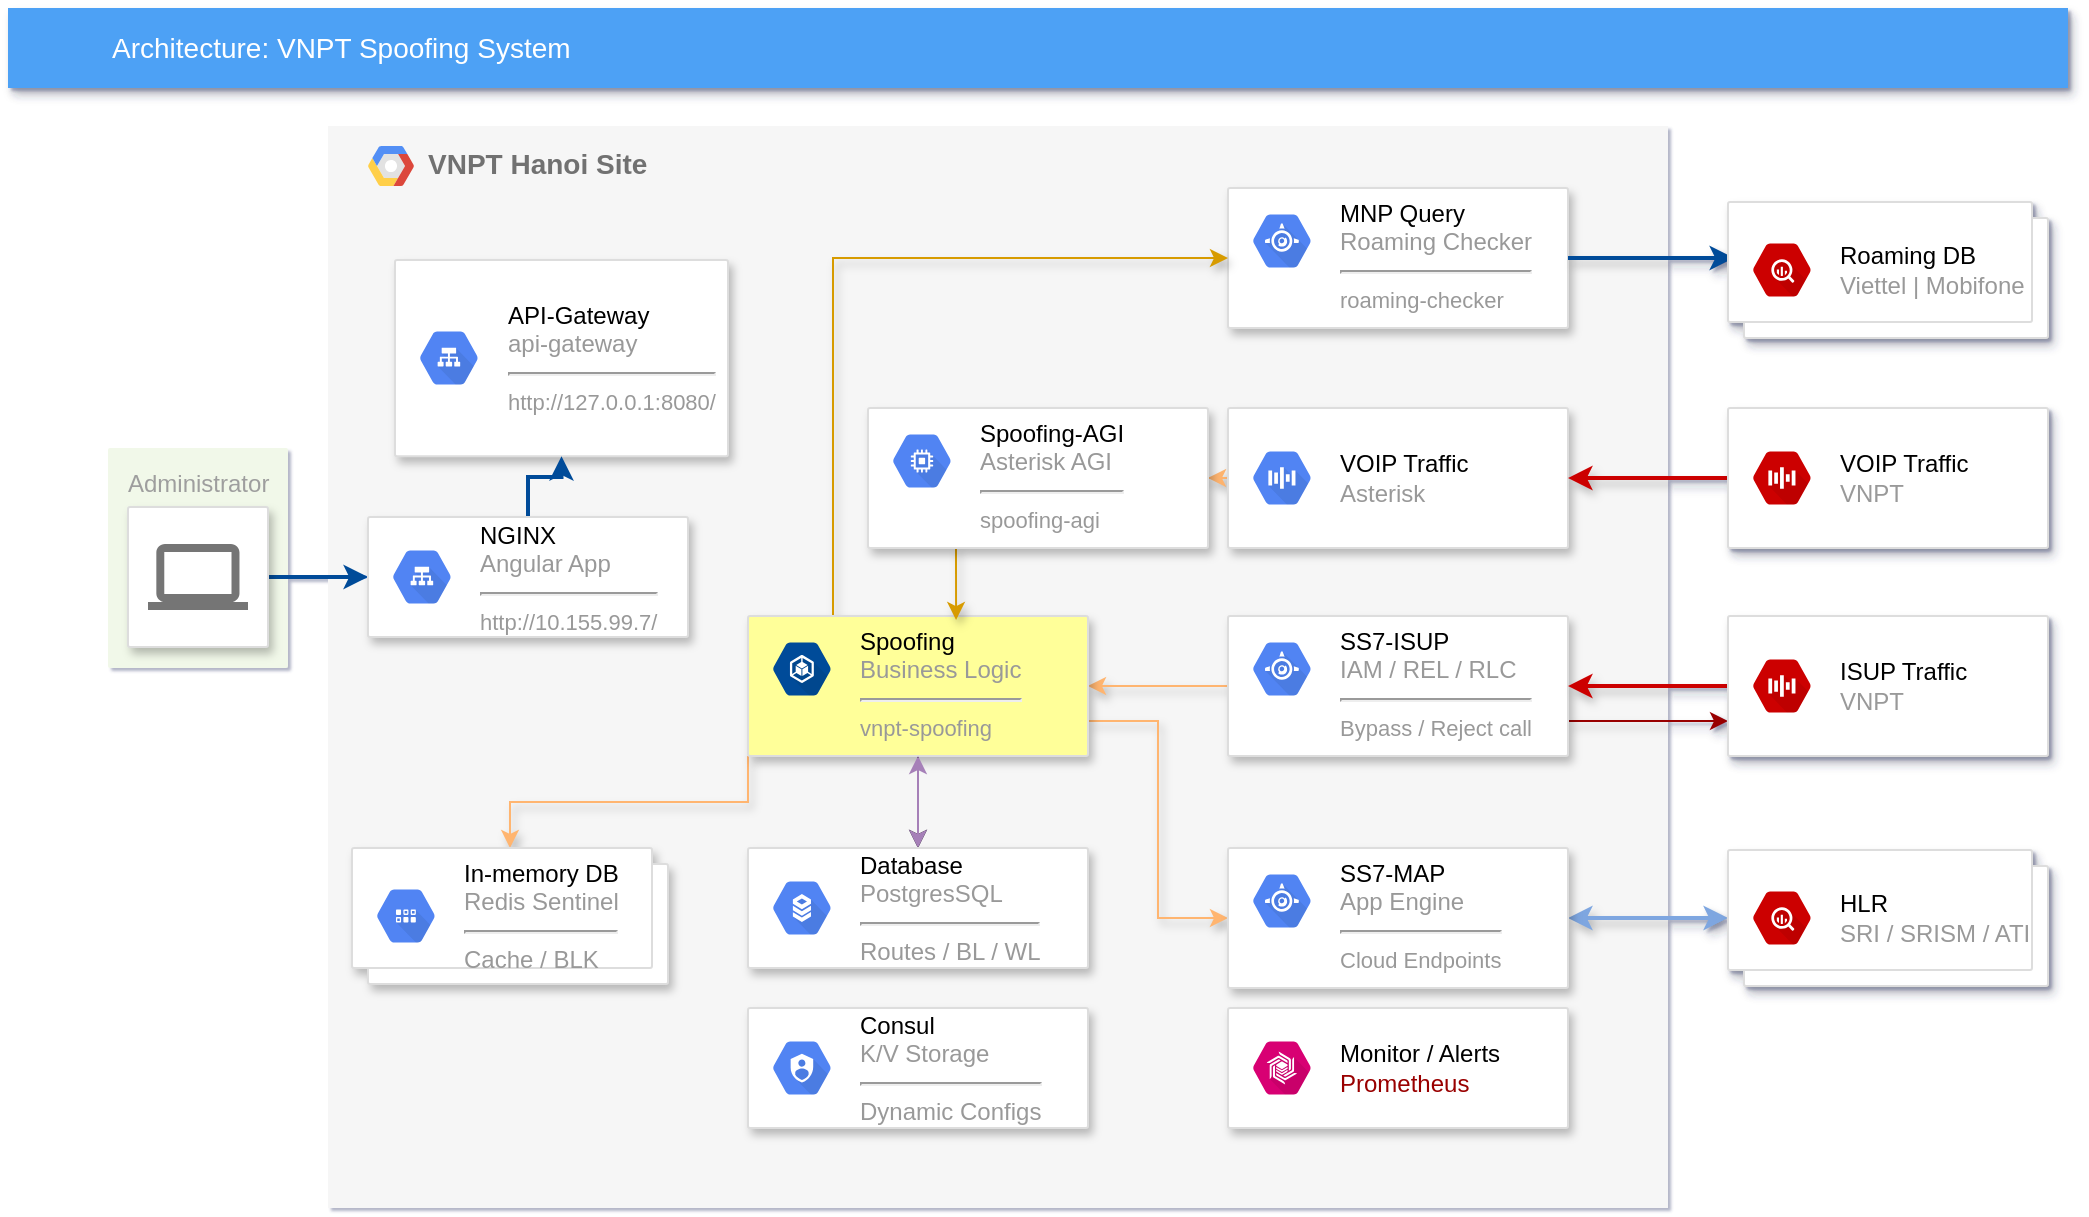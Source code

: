 <mxfile version="14.7.6" type="device"><diagram id="f106602c-feb2-e66a-4537-3a34d633f6aa" name="Page-1"><mxGraphModel dx="1350" dy="742" grid="1" gridSize="10" guides="1" tooltips="1" connect="1" arrows="1" fold="1" page="1" pageScale="1" pageWidth="1169" pageHeight="827" background="none" math="0" shadow="1"><root><mxCell id="0"/><mxCell id="1" parent="0"/><mxCell id="14" value="&lt;b&gt;VNPT Hanoi Site&lt;/b&gt;" style="fillColor=#F6F6F6;strokeColor=none;shadow=0;gradientColor=none;fontSize=14;align=left;spacing=10;fontColor=#717171;9E9E9E;verticalAlign=top;spacingTop=-4;fontStyle=0;spacingLeft=40;html=1;" parent="1" vertex="1"><mxGeometry x="420" y="99" width="670" height="541" as="geometry"/></mxCell><mxCell id="15" value="" style="shape=mxgraph.gcp2.google_cloud_platform;fillColor=#F6F6F6;strokeColor=none;shadow=0;gradientColor=none;" parent="14" vertex="1"><mxGeometry width="23" height="20" relative="1" as="geometry"><mxPoint x="20" y="10" as="offset"/></mxGeometry></mxCell><mxCell id="68qbUnbDpfLJYqoVoZtp-1029" value="" style="strokeColor=#dddddd;fillColor=#ffffff;shadow=1;strokeWidth=1;rounded=1;absoluteArcSize=1;arcSize=2;fontSize=11;fontColor=#9E9E9E;align=center;html=1;" vertex="1" parent="14"><mxGeometry x="33.5" y="67.01" width="166.5" height="98.07" as="geometry"/></mxCell><mxCell id="68qbUnbDpfLJYqoVoZtp-1030" value="&lt;font color=&quot;#000000&quot;&gt;API-Gateway&lt;/font&gt;&lt;br&gt;api-gateway&lt;hr&gt;&lt;span style=&quot;font-size: 11px&quot;&gt;http://127.0.0.1:8080/&lt;/span&gt;" style="dashed=0;connectable=0;html=1;fillColor=#5184F3;strokeColor=none;shape=mxgraph.gcp2.hexIcon;prIcon=cloud_load_balancing;part=1;labelPosition=right;verticalLabelPosition=middle;align=left;verticalAlign=middle;spacingLeft=5;fontColor=#999999;fontSize=12;" vertex="1" parent="68qbUnbDpfLJYqoVoZtp-1029"><mxGeometry y="0.5" width="44" height="39" relative="1" as="geometry"><mxPoint x="5" y="-19.5" as="offset"/></mxGeometry></mxCell><mxCell id="68qbUnbDpfLJYqoVoZtp-1018" value="" style="strokeColor=#dddddd;fillColor=#ffffff;shadow=1;strokeWidth=1;rounded=1;absoluteArcSize=1;arcSize=2;fontSize=11;fontColor=#9E9E9E;align=center;html=1;" vertex="1" parent="14"><mxGeometry x="450" y="31" width="170" height="70" as="geometry"/></mxCell><mxCell id="68qbUnbDpfLJYqoVoZtp-1019" value="&lt;font color=&quot;#000000&quot;&gt;MNP Query&lt;/font&gt;&lt;br&gt;Roaming Checker&lt;hr&gt;&lt;span style=&quot;font-size: 11px&quot;&gt;roaming-checker&lt;/span&gt;" style="dashed=0;connectable=0;html=1;fillColor=#5184F3;strokeColor=none;shape=mxgraph.gcp2.hexIcon;prIcon=app_engine;part=1;labelPosition=right;verticalLabelPosition=middle;align=left;verticalAlign=top;spacingLeft=5;fontColor=#999999;fontSize=12;spacingTop=-8;" vertex="1" parent="68qbUnbDpfLJYqoVoZtp-1018"><mxGeometry width="44" height="39" relative="1" as="geometry"><mxPoint x="5" y="7" as="offset"/></mxGeometry></mxCell><mxCell id="997" value="Administrator" style="rounded=1;absoluteArcSize=1;arcSize=2;html=1;strokeColor=none;gradientColor=none;shadow=0;dashed=0;fontSize=12;fontColor=#9E9E9E;align=left;verticalAlign=top;spacing=10;spacingTop=-4;fillColor=#F1F8E9;" parent="1" vertex="1"><mxGeometry x="310" y="260" width="90" height="110" as="geometry"/></mxCell><mxCell id="818" value="Architecture: VNPT Spoofing System" style="fillColor=#4DA1F5;strokeColor=none;shadow=1;gradientColor=none;fontSize=14;align=left;spacingLeft=50;fontColor=#ffffff;html=1;" parent="1" vertex="1"><mxGeometry x="260" y="40" width="1030" height="40" as="geometry"/></mxCell><mxCell id="998" style="edgeStyle=elbowEdgeStyle;rounded=0;elbow=vertical;html=1;labelBackgroundColor=none;startFill=1;startSize=4;endArrow=blockThin;endFill=1;endSize=4;jettySize=auto;orthogonalLoop=1;strokeColor=#4284F3;strokeWidth=2;fontSize=12;fontColor=#000000;align=left;dashed=0;" parent="1" source="997" target="989" edge="1"><mxGeometry relative="1" as="geometry"/></mxCell><mxCell id="68qbUnbDpfLJYqoVoZtp-1033" value="" style="edgeStyle=orthogonalEdgeStyle;rounded=0;orthogonalLoop=1;jettySize=auto;html=1;startArrow=none;startFill=0;strokeWidth=2;strokeColor=#004C99;" edge="1" parent="1" source="987" target="989"><mxGeometry relative="1" as="geometry"/></mxCell><mxCell id="987" value="" style="strokeColor=#dddddd;fillColor=#ffffff;shadow=1;strokeWidth=1;rounded=1;absoluteArcSize=1;arcSize=2;labelPosition=center;verticalLabelPosition=middle;align=center;verticalAlign=bottom;spacingLeft=0;fontColor=#999999;fontSize=12;whiteSpace=wrap;spacingBottom=2;html=1;" parent="1" vertex="1"><mxGeometry x="320" y="289.5" width="70" height="70" as="geometry"/></mxCell><mxCell id="988" value="" style="dashed=0;connectable=0;html=1;fillColor=#757575;strokeColor=none;shape=mxgraph.gcp2.laptop;part=1;" parent="987" vertex="1"><mxGeometry x="0.5" width="50" height="33" relative="1" as="geometry"><mxPoint x="-25" y="18.5" as="offset"/></mxGeometry></mxCell><mxCell id="68qbUnbDpfLJYqoVoZtp-1032" style="edgeStyle=orthogonalEdgeStyle;rounded=0;orthogonalLoop=1;jettySize=auto;html=1;exitX=0.5;exitY=0;exitDx=0;exitDy=0;startArrow=none;startFill=0;strokeWidth=2;strokeColor=#004C99;" edge="1" parent="1" source="989" target="68qbUnbDpfLJYqoVoZtp-1029"><mxGeometry relative="1" as="geometry"/></mxCell><mxCell id="989" value="" style="strokeColor=#dddddd;fillColor=#ffffff;shadow=1;strokeWidth=1;rounded=1;absoluteArcSize=1;arcSize=2;fontSize=11;fontColor=#9E9E9E;align=center;html=1;" parent="1" vertex="1"><mxGeometry x="440" y="294.5" width="160" height="60" as="geometry"/></mxCell><mxCell id="990" value="&lt;font color=&quot;#000000&quot;&gt;NGINX&lt;/font&gt;&lt;br&gt;Angular App&lt;hr&gt;&lt;span style=&quot;font-size: 11px&quot;&gt;http://10.155.99.7/&lt;/span&gt;" style="dashed=0;connectable=0;html=1;fillColor=#5184F3;strokeColor=none;shape=mxgraph.gcp2.hexIcon;prIcon=cloud_load_balancing;part=1;labelPosition=right;verticalLabelPosition=middle;align=left;verticalAlign=middle;spacingLeft=5;fontColor=#999999;fontSize=12;" parent="989" vertex="1"><mxGeometry y="0.5" width="44" height="39" relative="1" as="geometry"><mxPoint x="5" y="-19.5" as="offset"/></mxGeometry></mxCell><mxCell id="68qbUnbDpfLJYqoVoZtp-1054" style="edgeStyle=orthogonalEdgeStyle;rounded=0;sketch=0;orthogonalLoop=1;jettySize=auto;html=1;exitX=0;exitY=0.5;exitDx=0;exitDy=0;entryX=1;entryY=0.5;entryDx=0;entryDy=0;shadow=1;startArrow=none;startFill=0;strokeColor=#FFB570;strokeWidth=1;" edge="1" parent="1" source="991" target="995"><mxGeometry relative="1" as="geometry"/></mxCell><mxCell id="68qbUnbDpfLJYqoVoZtp-1055" style="edgeStyle=orthogonalEdgeStyle;rounded=0;sketch=0;orthogonalLoop=1;jettySize=auto;html=1;exitX=1;exitY=0.75;exitDx=0;exitDy=0;entryX=0;entryY=0.75;entryDx=0;entryDy=0;shadow=1;startArrow=none;startFill=0;strokeWidth=1;strokeColor=#990000;" edge="1" parent="1" source="991" target="68qbUnbDpfLJYqoVoZtp-1015"><mxGeometry relative="1" as="geometry"/></mxCell><mxCell id="991" value="" style="strokeColor=#dddddd;fillColor=#ffffff;shadow=1;strokeWidth=1;rounded=1;absoluteArcSize=1;arcSize=2;fontSize=11;fontColor=#9E9E9E;align=center;html=1;" parent="1" vertex="1"><mxGeometry x="870" y="344" width="170" height="70" as="geometry"/></mxCell><mxCell id="992" value="&lt;font color=&quot;#000000&quot;&gt;SS7-ISUP&lt;/font&gt;&lt;br&gt;IAM / REL / RLC&lt;hr&gt;&lt;span style=&quot;font-size: 11px&quot;&gt;Bypass / Reject call&lt;/span&gt;" style="dashed=0;connectable=0;html=1;fillColor=#5184F3;strokeColor=none;shape=mxgraph.gcp2.hexIcon;prIcon=app_engine;part=1;labelPosition=right;verticalLabelPosition=middle;align=left;verticalAlign=top;spacingLeft=5;fontColor=#999999;fontSize=12;spacingTop=-8;" parent="991" vertex="1"><mxGeometry width="44" height="39" relative="1" as="geometry"><mxPoint x="5" y="7" as="offset"/></mxGeometry></mxCell><mxCell id="68qbUnbDpfLJYqoVoZtp-1024" style="edgeStyle=orthogonalEdgeStyle;rounded=0;orthogonalLoop=1;jettySize=auto;html=1;exitX=0.5;exitY=1;exitDx=0;exitDy=0;entryX=0.5;entryY=0;entryDx=0;entryDy=0;" edge="1" parent="1" source="995" target="68qbUnbDpfLJYqoVoZtp-1001"><mxGeometry relative="1" as="geometry"/></mxCell><mxCell id="68qbUnbDpfLJYqoVoZtp-1052" style="edgeStyle=orthogonalEdgeStyle;rounded=0;sketch=0;orthogonalLoop=1;jettySize=auto;html=1;exitX=0;exitY=1;exitDx=0;exitDy=0;shadow=1;startArrow=none;startFill=0;strokeColor=#FFB570;strokeWidth=1;" edge="1" parent="1" source="995" target="68qbUnbDpfLJYqoVoZtp-1022"><mxGeometry relative="1" as="geometry"/></mxCell><mxCell id="68qbUnbDpfLJYqoVoZtp-1053" style="edgeStyle=orthogonalEdgeStyle;rounded=0;sketch=0;orthogonalLoop=1;jettySize=auto;html=1;exitX=1;exitY=0.75;exitDx=0;exitDy=0;entryX=0;entryY=0.5;entryDx=0;entryDy=0;shadow=1;startArrow=none;startFill=0;strokeColor=#FFB570;strokeWidth=1;" edge="1" parent="1" source="995" target="68qbUnbDpfLJYqoVoZtp-1011"><mxGeometry relative="1" as="geometry"/></mxCell><mxCell id="68qbUnbDpfLJYqoVoZtp-1058" style="edgeStyle=orthogonalEdgeStyle;rounded=0;sketch=0;orthogonalLoop=1;jettySize=auto;html=1;exitX=0.25;exitY=0;exitDx=0;exitDy=0;entryX=0;entryY=0.5;entryDx=0;entryDy=0;shadow=1;startArrow=none;startFill=0;strokeColor=#d79b00;strokeWidth=1;fillColor=#ffe6cc;" edge="1" parent="1" source="995" target="68qbUnbDpfLJYqoVoZtp-1018"><mxGeometry relative="1" as="geometry"/></mxCell><mxCell id="995" value="" style="strokeColor=#dddddd;shadow=1;strokeWidth=1;rounded=1;absoluteArcSize=1;arcSize=2;fontSize=11;fontColor=#9E9E9E;align=center;html=1;fillColor=#FFFF99;" parent="1" vertex="1"><mxGeometry x="630" y="344" width="170" height="70" as="geometry"/></mxCell><mxCell id="996" value="&lt;font color=&quot;#000000&quot;&gt;Spoofing&lt;/font&gt;&lt;br&gt;Business Logic&lt;hr&gt;&lt;font style=&quot;font-size: 11px&quot;&gt;vnpt-spoofing&lt;/font&gt;" style="dashed=0;connectable=0;html=1;strokeColor=none;shape=mxgraph.gcp2.hexIcon;prIcon=container_engine;part=1;labelPosition=right;verticalLabelPosition=middle;align=left;verticalAlign=top;spacingLeft=5;fontColor=#999999;fontSize=12;spacingTop=-8;fillColor=#004C99;" parent="995" vertex="1"><mxGeometry width="44" height="39" relative="1" as="geometry"><mxPoint x="5" y="7" as="offset"/></mxGeometry></mxCell><mxCell id="68qbUnbDpfLJYqoVoZtp-1025" value="" style="edgeStyle=orthogonalEdgeStyle;rounded=0;orthogonalLoop=1;jettySize=auto;html=1;startArrow=classic;startFill=1;strokeColor=#A680B8;" edge="1" parent="1" source="68qbUnbDpfLJYqoVoZtp-1001" target="995"><mxGeometry relative="1" as="geometry"/></mxCell><mxCell id="68qbUnbDpfLJYqoVoZtp-1001" value="" style="strokeColor=#dddddd;shadow=1;strokeWidth=1;rounded=1;absoluteArcSize=1;arcSize=2;" vertex="1" parent="1"><mxGeometry x="630" y="460" width="170" height="60" as="geometry"/></mxCell><mxCell id="68qbUnbDpfLJYqoVoZtp-1002" value="&lt;font color=&quot;#000000&quot;&gt;Database&lt;/font&gt;&lt;br&gt;PostgresSQL&lt;br&gt;&lt;hr&gt;Routes / BL / WL" style="dashed=0;connectable=0;html=1;fillColor=#5184F3;strokeColor=none;shape=mxgraph.gcp2.hexIcon;prIcon=cloud_sql;part=1;labelPosition=right;verticalLabelPosition=middle;align=left;verticalAlign=middle;spacingLeft=5;fontColor=#999999;fontSize=12;" vertex="1" parent="68qbUnbDpfLJYqoVoZtp-1001"><mxGeometry y="0.5" width="44" height="39" relative="1" as="geometry"><mxPoint x="5" y="-19.5" as="offset"/></mxGeometry></mxCell><mxCell id="68qbUnbDpfLJYqoVoZtp-1003" value="" style="strokeColor=#dddddd;shadow=1;strokeWidth=1;rounded=1;absoluteArcSize=1;arcSize=2;" vertex="1" parent="1"><mxGeometry x="630" y="540" width="170" height="60" as="geometry"/></mxCell><mxCell id="68qbUnbDpfLJYqoVoZtp-1004" value="&lt;font color=&quot;#000000&quot;&gt;Consul&lt;/font&gt;&lt;br&gt;K/V Storage&lt;br&gt;&lt;hr&gt;Dynamic Configs" style="dashed=0;connectable=0;html=1;fillColor=#5184F3;strokeColor=none;shape=mxgraph.gcp2.hexIcon;prIcon=cloud_iam;part=1;labelPosition=right;verticalLabelPosition=middle;align=left;verticalAlign=middle;spacingLeft=5;fontColor=#999999;fontSize=12;" vertex="1" parent="68qbUnbDpfLJYqoVoZtp-1003"><mxGeometry y="0.5" width="44" height="39" relative="1" as="geometry"><mxPoint x="5" y="-19.5" as="offset"/></mxGeometry></mxCell><mxCell id="68qbUnbDpfLJYqoVoZtp-1010" style="edgeStyle=orthogonalEdgeStyle;rounded=0;orthogonalLoop=1;jettySize=auto;html=1;exitX=0;exitY=0.5;exitDx=0;exitDy=0;shadow=1;strokeColor=#FFB570;strokeWidth=1;startFill=0;sketch=0;" edge="1" parent="1" source="68qbUnbDpfLJYqoVoZtp-1008" target="993"><mxGeometry relative="1" as="geometry"/></mxCell><mxCell id="68qbUnbDpfLJYqoVoZtp-1008" value="" style="strokeColor=#dddddd;shadow=1;strokeWidth=1;rounded=1;absoluteArcSize=1;arcSize=2;" vertex="1" parent="1"><mxGeometry x="870" y="240" width="170" height="70" as="geometry"/></mxCell><mxCell id="68qbUnbDpfLJYqoVoZtp-1009" value="&lt;font color=&quot;#000000&quot;&gt;VOIP Traffic&lt;/font&gt;&lt;br&gt;Asterisk" style="dashed=0;connectable=0;html=1;fillColor=#5184F3;strokeColor=none;shape=mxgraph.gcp2.hexIcon;prIcon=cloud_speech_api;part=1;labelPosition=right;verticalLabelPosition=middle;align=left;verticalAlign=middle;spacingLeft=5;fontColor=#999999;fontSize=12;" vertex="1" parent="68qbUnbDpfLJYqoVoZtp-1008"><mxGeometry y="0.5" width="44" height="39" relative="1" as="geometry"><mxPoint x="5" y="-19.5" as="offset"/></mxGeometry></mxCell><mxCell id="68qbUnbDpfLJYqoVoZtp-1047" style="edgeStyle=orthogonalEdgeStyle;rounded=0;orthogonalLoop=1;jettySize=auto;html=1;exitX=1;exitY=0.5;exitDx=0;exitDy=0;entryX=0;entryY=0.5;entryDx=0;entryDy=0;shadow=1;startArrow=classic;startFill=1;strokeWidth=2;strokeColor=#7EA6E0;" edge="1" parent="1" source="68qbUnbDpfLJYqoVoZtp-1011" target="68qbUnbDpfLJYqoVoZtp-1045"><mxGeometry relative="1" as="geometry"/></mxCell><mxCell id="68qbUnbDpfLJYqoVoZtp-1011" value="" style="strokeColor=#dddddd;fillColor=#ffffff;shadow=1;strokeWidth=1;rounded=1;absoluteArcSize=1;arcSize=2;fontSize=11;fontColor=#9E9E9E;align=center;html=1;" vertex="1" parent="1"><mxGeometry x="870" y="460" width="170" height="70" as="geometry"/></mxCell><mxCell id="68qbUnbDpfLJYqoVoZtp-1012" value="&lt;font color=&quot;#000000&quot;&gt;SS7-MAP&lt;/font&gt;&lt;br&gt;App Engine&lt;hr&gt;&lt;font style=&quot;font-size: 11px&quot;&gt;Cloud Endpoints&lt;/font&gt;" style="dashed=0;connectable=0;html=1;fillColor=#5184F3;strokeColor=none;shape=mxgraph.gcp2.hexIcon;prIcon=app_engine;part=1;labelPosition=right;verticalLabelPosition=middle;align=left;verticalAlign=top;spacingLeft=5;fontColor=#999999;fontSize=12;spacingTop=-8;" vertex="1" parent="68qbUnbDpfLJYqoVoZtp-1011"><mxGeometry width="44" height="39" relative="1" as="geometry"><mxPoint x="5" y="7" as="offset"/></mxGeometry></mxCell><mxCell id="68qbUnbDpfLJYqoVoZtp-1017" style="edgeStyle=orthogonalEdgeStyle;rounded=0;orthogonalLoop=1;jettySize=auto;html=1;exitX=0;exitY=0.5;exitDx=0;exitDy=0;entryX=1;entryY=0.5;entryDx=0;entryDy=0;strokeColor=#CC0000;shadow=1;strokeWidth=2;startFill=0;" edge="1" parent="1" source="68qbUnbDpfLJYqoVoZtp-1015" target="991"><mxGeometry relative="1" as="geometry"/></mxCell><mxCell id="68qbUnbDpfLJYqoVoZtp-1015" value="" style="strokeColor=#dddddd;shadow=1;strokeWidth=1;rounded=1;absoluteArcSize=1;arcSize=2;" vertex="1" parent="1"><mxGeometry x="1120" y="344" width="160" height="70" as="geometry"/></mxCell><mxCell id="68qbUnbDpfLJYqoVoZtp-1016" value="&lt;font color=&quot;#000000&quot;&gt;ISUP Traffic&lt;/font&gt;&lt;br&gt;VNPT" style="dashed=0;connectable=0;html=1;strokeColor=none;shape=mxgraph.gcp2.hexIcon;prIcon=cloud_speech_api;part=1;labelPosition=right;verticalLabelPosition=middle;align=left;verticalAlign=middle;spacingLeft=5;fontColor=#999999;fontSize=12;fillColor=#CC0000;" vertex="1" parent="68qbUnbDpfLJYqoVoZtp-1015"><mxGeometry y="0.5" width="44" height="39" relative="1" as="geometry"><mxPoint x="5" y="-19.5" as="offset"/></mxGeometry></mxCell><mxCell id="68qbUnbDpfLJYqoVoZtp-1039" style="edgeStyle=orthogonalEdgeStyle;rounded=0;orthogonalLoop=1;jettySize=auto;html=1;exitX=1;exitY=0.5;exitDx=0;exitDy=0;entryX=0.019;entryY=0.412;entryDx=0;entryDy=0;entryPerimeter=0;startArrow=none;startFill=0;strokeWidth=2;shadow=1;strokeColor=#004C99;" edge="1" parent="1" source="68qbUnbDpfLJYqoVoZtp-1018" target="68qbUnbDpfLJYqoVoZtp-1037"><mxGeometry relative="1" as="geometry"/></mxCell><mxCell id="68qbUnbDpfLJYqoVoZtp-1022" value="" style="shape=mxgraph.gcp2.doubleRect;strokeColor=#dddddd;shadow=1;strokeWidth=1;" vertex="1" parent="1"><mxGeometry x="432" y="460" width="158" height="68" as="geometry"/></mxCell><mxCell id="68qbUnbDpfLJYqoVoZtp-1023" value="&lt;font color=&quot;#000000&quot;&gt;In-memory DB&lt;/font&gt;&lt;br&gt;Redis Sentinel&lt;br&gt;&lt;hr&gt;Cache / BLK" style="dashed=0;connectable=0;html=1;fillColor=#5184F3;strokeColor=none;shape=mxgraph.gcp2.hexIcon;prIcon=cloud_datastore;part=1;labelPosition=right;verticalLabelPosition=middle;align=left;verticalAlign=middle;spacingLeft=5;fontColor=#999999;fontSize=12;" vertex="1" parent="68qbUnbDpfLJYqoVoZtp-1022"><mxGeometry y="0.5" width="44" height="39" relative="1" as="geometry"><mxPoint x="5" y="-19.5" as="offset"/></mxGeometry></mxCell><mxCell id="68qbUnbDpfLJYqoVoZtp-1037" value="" style="shape=mxgraph.gcp2.doubleRect;strokeColor=#dddddd;shadow=1;strokeWidth=1;" vertex="1" parent="1"><mxGeometry x="1120" y="137" width="160" height="68" as="geometry"/></mxCell><mxCell id="68qbUnbDpfLJYqoVoZtp-1038" value="&lt;font color=&quot;#000000&quot;&gt;Roaming DB&lt;/font&gt;&lt;br&gt;Viettel | Mobifone" style="dashed=0;connectable=0;html=1;strokeColor=none;shape=mxgraph.gcp2.hexIcon;prIcon=bigquery;part=1;labelPosition=right;verticalLabelPosition=middle;align=left;verticalAlign=middle;spacingLeft=5;fontColor=#999999;fontSize=12;fillColor=#CC0000;" vertex="1" parent="68qbUnbDpfLJYqoVoZtp-1037"><mxGeometry y="0.5" width="44" height="39" relative="1" as="geometry"><mxPoint x="5" y="-19.5" as="offset"/></mxGeometry></mxCell><mxCell id="68qbUnbDpfLJYqoVoZtp-1042" style="edgeStyle=orthogonalEdgeStyle;rounded=0;orthogonalLoop=1;jettySize=auto;html=1;exitX=0;exitY=0.5;exitDx=0;exitDy=0;shadow=1;startArrow=none;startFill=0;strokeWidth=2;strokeColor=#CC0000;" edge="1" parent="1" source="68qbUnbDpfLJYqoVoZtp-1040" target="68qbUnbDpfLJYqoVoZtp-1008"><mxGeometry relative="1" as="geometry"/></mxCell><mxCell id="68qbUnbDpfLJYqoVoZtp-1040" value="" style="strokeColor=#dddddd;shadow=1;strokeWidth=1;rounded=1;absoluteArcSize=1;arcSize=2;" vertex="1" parent="1"><mxGeometry x="1120" y="240" width="160" height="70" as="geometry"/></mxCell><mxCell id="68qbUnbDpfLJYqoVoZtp-1041" value="&lt;font color=&quot;#000000&quot;&gt;VOIP Traffic&lt;/font&gt;&lt;br&gt;VNPT" style="dashed=0;connectable=0;html=1;strokeColor=none;shape=mxgraph.gcp2.hexIcon;prIcon=cloud_speech_api;part=1;labelPosition=right;verticalLabelPosition=middle;align=left;verticalAlign=middle;spacingLeft=5;fontColor=#999999;fontSize=12;fillColor=#CC0000;" vertex="1" parent="68qbUnbDpfLJYqoVoZtp-1040"><mxGeometry y="0.5" width="44" height="39" relative="1" as="geometry"><mxPoint x="5" y="-19.5" as="offset"/></mxGeometry></mxCell><mxCell id="68qbUnbDpfLJYqoVoZtp-1045" value="" style="shape=mxgraph.gcp2.doubleRect;strokeColor=#dddddd;shadow=1;strokeWidth=1;" vertex="1" parent="1"><mxGeometry x="1120" y="461" width="160" height="68" as="geometry"/></mxCell><mxCell id="68qbUnbDpfLJYqoVoZtp-1046" value="&lt;font color=&quot;#000000&quot;&gt;HLR&lt;/font&gt;&lt;br&gt;SRI / SRISM / ATI" style="dashed=0;connectable=0;html=1;strokeColor=none;shape=mxgraph.gcp2.hexIcon;prIcon=bigquery;part=1;labelPosition=right;verticalLabelPosition=middle;align=left;verticalAlign=middle;spacingLeft=5;fontColor=#999999;fontSize=12;fillColor=#CC0000;" vertex="1" parent="68qbUnbDpfLJYqoVoZtp-1045"><mxGeometry y="0.5" width="44" height="39" relative="1" as="geometry"><mxPoint x="5" y="-19.5" as="offset"/></mxGeometry></mxCell><mxCell id="68qbUnbDpfLJYqoVoZtp-1050" value="" style="strokeColor=#dddddd;shadow=1;strokeWidth=1;rounded=1;absoluteArcSize=1;arcSize=2;" vertex="1" parent="1"><mxGeometry x="870" y="540" width="170" height="60" as="geometry"/></mxCell><mxCell id="68qbUnbDpfLJYqoVoZtp-1051" value="&lt;font color=&quot;#000000&quot;&gt;Monitor / Alerts&lt;/font&gt;&lt;br&gt;&lt;font color=&quot;#990000&quot;&gt;Prometheus&lt;/font&gt;" style="dashed=0;connectable=0;html=1;fillColor=#d80073;strokeColor=#A50040;shape=mxgraph.gcp2.hexIcon;prIcon=cloud_bigtable;part=1;labelPosition=right;verticalLabelPosition=middle;align=left;verticalAlign=middle;spacingLeft=5;fontSize=12;fontColor=#ffffff;" vertex="1" parent="68qbUnbDpfLJYqoVoZtp-1050"><mxGeometry y="0.5" width="44" height="39" relative="1" as="geometry"><mxPoint x="5" y="-19.5" as="offset"/></mxGeometry></mxCell><mxCell id="68qbUnbDpfLJYqoVoZtp-1057" style="edgeStyle=orthogonalEdgeStyle;rounded=0;sketch=0;orthogonalLoop=1;jettySize=auto;html=1;exitX=0.25;exitY=1;exitDx=0;exitDy=0;entryX=0.612;entryY=0.029;entryDx=0;entryDy=0;entryPerimeter=0;shadow=1;startArrow=none;startFill=0;strokeColor=#d79b00;strokeWidth=1;fillColor=#ffe6cc;" edge="1" parent="1" source="993" target="995"><mxGeometry relative="1" as="geometry"/></mxCell><mxCell id="993" value="" style="strokeColor=#dddddd;fillColor=#ffffff;shadow=1;strokeWidth=1;rounded=1;absoluteArcSize=1;arcSize=2;fontSize=11;fontColor=#9E9E9E;align=center;html=1;" parent="1" vertex="1"><mxGeometry x="690" y="240" width="170" height="70" as="geometry"/></mxCell><mxCell id="994" value="&lt;font color=&quot;#000000&quot;&gt;Spoofing-AGI&lt;/font&gt;&lt;br&gt;Asterisk AGI&lt;hr&gt;&lt;span style=&quot;font-size: 11px&quot;&gt;spoofing-agi&lt;/span&gt;" style="dashed=0;connectable=0;html=1;fillColor=#5184F3;strokeColor=none;shape=mxgraph.gcp2.hexIcon;prIcon=compute_engine;part=1;labelPosition=right;verticalLabelPosition=middle;align=left;verticalAlign=top;spacingLeft=5;fontColor=#999999;fontSize=12;spacingTop=-8;" parent="993" vertex="1"><mxGeometry width="44" height="39" relative="1" as="geometry"><mxPoint x="5" y="7" as="offset"/></mxGeometry></mxCell></root></mxGraphModel></diagram></mxfile>